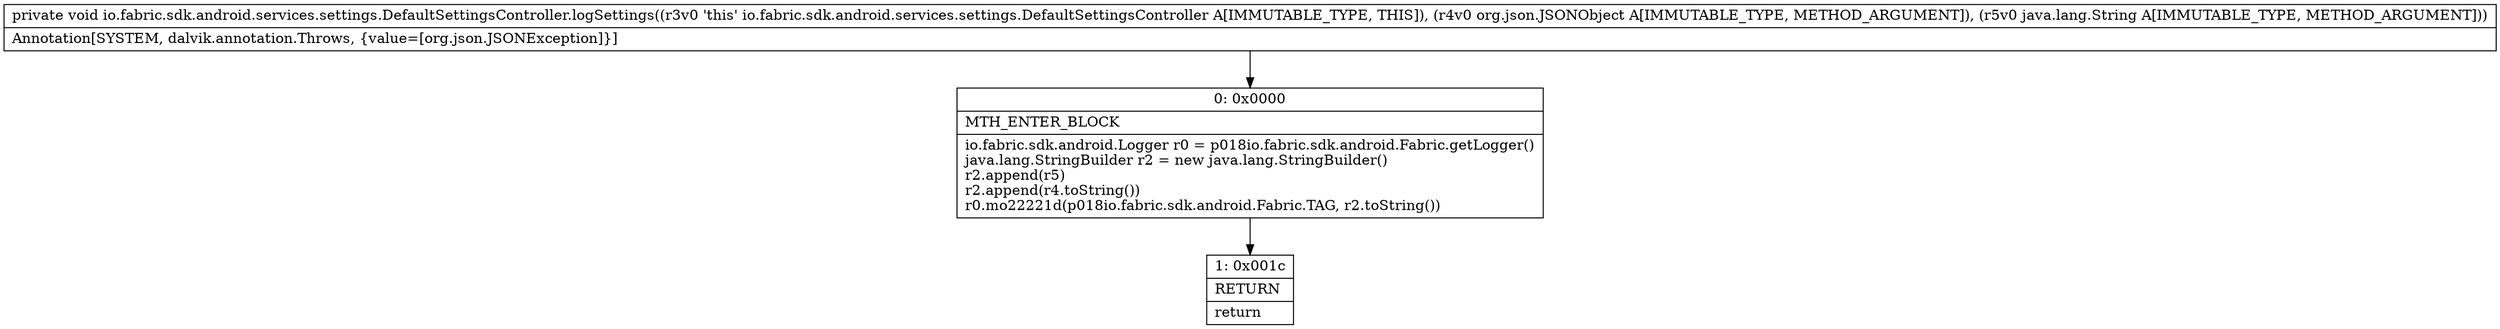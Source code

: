 digraph "CFG forio.fabric.sdk.android.services.settings.DefaultSettingsController.logSettings(Lorg\/json\/JSONObject;Ljava\/lang\/String;)V" {
Node_0 [shape=record,label="{0\:\ 0x0000|MTH_ENTER_BLOCK\l|io.fabric.sdk.android.Logger r0 = p018io.fabric.sdk.android.Fabric.getLogger()\ljava.lang.StringBuilder r2 = new java.lang.StringBuilder()\lr2.append(r5)\lr2.append(r4.toString())\lr0.mo22221d(p018io.fabric.sdk.android.Fabric.TAG, r2.toString())\l}"];
Node_1 [shape=record,label="{1\:\ 0x001c|RETURN\l|return\l}"];
MethodNode[shape=record,label="{private void io.fabric.sdk.android.services.settings.DefaultSettingsController.logSettings((r3v0 'this' io.fabric.sdk.android.services.settings.DefaultSettingsController A[IMMUTABLE_TYPE, THIS]), (r4v0 org.json.JSONObject A[IMMUTABLE_TYPE, METHOD_ARGUMENT]), (r5v0 java.lang.String A[IMMUTABLE_TYPE, METHOD_ARGUMENT]))  | Annotation[SYSTEM, dalvik.annotation.Throws, \{value=[org.json.JSONException]\}]\l}"];
MethodNode -> Node_0;
Node_0 -> Node_1;
}


